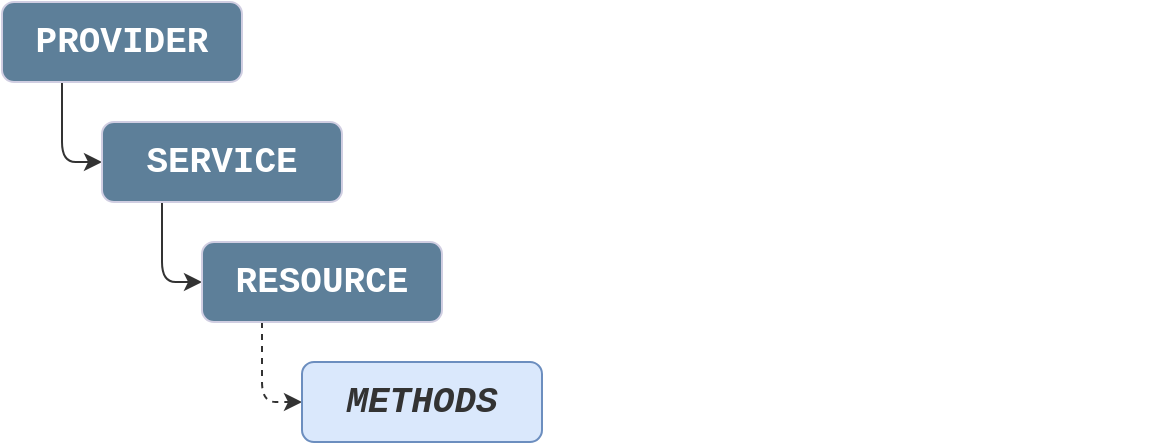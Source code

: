 <mxfile version="14.5.8" type="device"><diagram id="3LtLpVAGAzmVHEwAGGTn" name="Page-1"><mxGraphModel dx="1422" dy="794" grid="1" gridSize="10" guides="1" tooltips="1" connect="1" arrows="1" fold="1" page="1" pageScale="1" pageWidth="1169" pageHeight="827" math="0" shadow="0"><root><mxCell id="0"/><mxCell id="1" parent="0"/><mxCell id="46XttCKCjr7csI3QzUqK-5" style="edgeStyle=orthogonalEdgeStyle;rounded=1;sketch=0;orthogonalLoop=1;jettySize=auto;html=1;exitX=0.25;exitY=1;exitDx=0;exitDy=0;entryX=0;entryY=0.5;entryDx=0;entryDy=0;fontColor=#1A1A1A;strokeColor=#333333;" parent="1" source="46XttCKCjr7csI3QzUqK-1" target="46XttCKCjr7csI3QzUqK-2" edge="1"><mxGeometry relative="1" as="geometry"/></mxCell><mxCell id="46XttCKCjr7csI3QzUqK-1" value="&lt;font color=&quot;#ffffff&quot; face=&quot;Courier New&quot; size=&quot;1&quot;&gt;&lt;b style=&quot;font-size: 18px&quot;&gt;PROVIDER&lt;/b&gt;&lt;/font&gt;" style="rounded=1;whiteSpace=wrap;html=1;fillColor=#5D7F99;strokeColor=#D0CEE2;fontColor=#1A1A1A;" parent="1" vertex="1"><mxGeometry x="40" y="30" width="120" height="40" as="geometry"/></mxCell><mxCell id="46XttCKCjr7csI3QzUqK-6" style="edgeStyle=orthogonalEdgeStyle;rounded=1;sketch=0;orthogonalLoop=1;jettySize=auto;html=1;exitX=0.25;exitY=1;exitDx=0;exitDy=0;entryX=0;entryY=0.5;entryDx=0;entryDy=0;fontColor=#1A1A1A;strokeColor=#333333;" parent="1" source="46XttCKCjr7csI3QzUqK-2" target="46XttCKCjr7csI3QzUqK-3" edge="1"><mxGeometry relative="1" as="geometry"/></mxCell><mxCell id="46XttCKCjr7csI3QzUqK-2" value="&lt;font color=&quot;#ffffff&quot; face=&quot;Courier New&quot; size=&quot;1&quot;&gt;&lt;b style=&quot;font-size: 18px&quot;&gt;SERVICE&lt;/b&gt;&lt;/font&gt;" style="rounded=1;whiteSpace=wrap;html=1;fillColor=#5D7F99;strokeColor=#D0CEE2;fontColor=#1A1A1A;" parent="1" vertex="1"><mxGeometry x="90" y="90" width="120" height="40" as="geometry"/></mxCell><mxCell id="46XttCKCjr7csI3QzUqK-8" style="edgeStyle=orthogonalEdgeStyle;rounded=1;sketch=0;orthogonalLoop=1;jettySize=auto;html=1;exitX=0.25;exitY=1;exitDx=0;exitDy=0;entryX=0;entryY=0.5;entryDx=0;entryDy=0;fontColor=#1A1A1A;strokeColor=#333333;dashed=1;" parent="1" source="46XttCKCjr7csI3QzUqK-3" target="46XttCKCjr7csI3QzUqK-4" edge="1"><mxGeometry relative="1" as="geometry"/></mxCell><mxCell id="46XttCKCjr7csI3QzUqK-3" value="&lt;font color=&quot;#ffffff&quot; face=&quot;Courier New&quot; size=&quot;1&quot;&gt;&lt;b style=&quot;font-size: 18px&quot;&gt;RESOURCE&lt;/b&gt;&lt;/font&gt;" style="rounded=1;whiteSpace=wrap;html=1;fillColor=#5D7F99;strokeColor=#D0CEE2;fontColor=#1A1A1A;" parent="1" vertex="1"><mxGeometry x="140" y="150" width="120" height="40" as="geometry"/></mxCell><mxCell id="46XttCKCjr7csI3QzUqK-4" value="&lt;font face=&quot;Courier New&quot; color=&quot;#333333&quot;&gt;&lt;span style=&quot;font-size: 18px&quot;&gt;&lt;b&gt;&lt;i&gt;METHODS&lt;/i&gt;&lt;/b&gt;&lt;/span&gt;&lt;/font&gt;" style="rounded=1;whiteSpace=wrap;html=1;fillColor=#dae8fc;strokeColor=#6c8ebf;" parent="1" vertex="1"><mxGeometry x="190" y="210" width="120" height="40" as="geometry"/></mxCell><mxCell id="46XttCKCjr7csI3QzUqK-9" value="&lt;font face=&quot;Courier New&quot; style=&quot;font-size: 17px&quot; color=&quot;#ffffff&quot;&gt;&lt;b&gt;google&lt;/b&gt;&lt;/font&gt;" style="text;html=1;strokeColor=none;fillColor=none;align=center;verticalAlign=middle;whiteSpace=wrap;rounded=0;sketch=0;fontColor=#1A1A1A;" parent="1" vertex="1"><mxGeometry x="190" y="40" width="40" height="20" as="geometry"/></mxCell><mxCell id="46XttCKCjr7csI3QzUqK-10" value="&lt;font face=&quot;Courier New&quot; style=&quot;font-size: 17px&quot; color=&quot;#ffffff&quot;&gt;&lt;b&gt;compute&lt;/b&gt;&lt;/font&gt;" style="text;html=1;strokeColor=none;fillColor=none;align=center;verticalAlign=middle;whiteSpace=wrap;rounded=0;sketch=0;fontColor=#1A1A1A;" parent="1" vertex="1"><mxGeometry x="240" y="100" width="40" height="20" as="geometry"/></mxCell><mxCell id="46XttCKCjr7csI3QzUqK-11" value="&lt;font face=&quot;Courier New&quot; size=&quot;1&quot; color=&quot;#ffffff&quot;&gt;&lt;span style=&quot;font-size: 17px&quot;&gt;&lt;b&gt;instances&lt;/b&gt;&lt;/span&gt;&lt;/font&gt;" style="text;html=1;strokeColor=none;fillColor=none;align=center;verticalAlign=middle;whiteSpace=wrap;rounded=0;sketch=0;fontColor=#1A1A1A;" parent="1" vertex="1"><mxGeometry x="300" y="160" width="40" height="20" as="geometry"/></mxCell><mxCell id="46XttCKCjr7csI3QzUqK-12" value="&lt;font face=&quot;Courier New&quot; style=&quot;font-size: 17px&quot; color=&quot;#ffffff&quot;&gt;&lt;b&gt;&lt;i&gt;SELECT, INSERT, UPDATE, UPSERT, DELETE, EXEC ...&lt;/i&gt;&lt;/b&gt;&lt;/font&gt;" style="text;html=1;strokeColor=none;fillColor=none;align=left;verticalAlign=middle;whiteSpace=wrap;rounded=0;sketch=0;fontColor=#1A1A1A;" parent="1" vertex="1"><mxGeometry x="323" y="220" width="290" height="20" as="geometry"/></mxCell></root></mxGraphModel></diagram></mxfile>